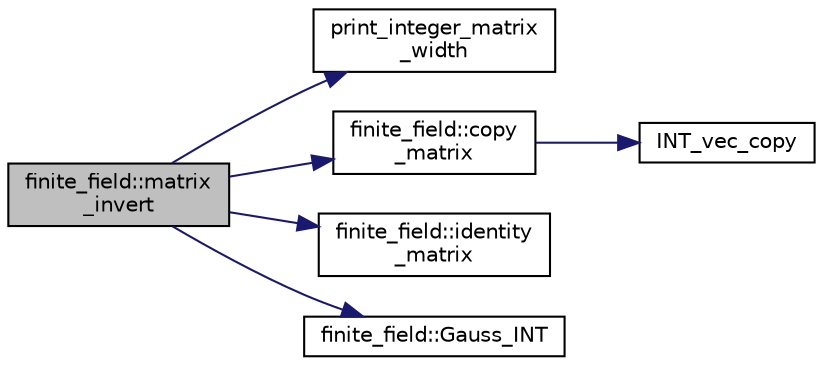 digraph "finite_field::matrix_invert"
{
  edge [fontname="Helvetica",fontsize="10",labelfontname="Helvetica",labelfontsize="10"];
  node [fontname="Helvetica",fontsize="10",shape=record];
  rankdir="LR";
  Node9312 [label="finite_field::matrix\l_invert",height=0.2,width=0.4,color="black", fillcolor="grey75", style="filled", fontcolor="black"];
  Node9312 -> Node9313 [color="midnightblue",fontsize="10",style="solid",fontname="Helvetica"];
  Node9313 [label="print_integer_matrix\l_width",height=0.2,width=0.4,color="black", fillcolor="white", style="filled",URL="$d5/db4/io__and__os_8h.html#aa78f3e73fc2179251bd15adbcc31573f"];
  Node9312 -> Node9314 [color="midnightblue",fontsize="10",style="solid",fontname="Helvetica"];
  Node9314 [label="finite_field::copy\l_matrix",height=0.2,width=0.4,color="black", fillcolor="white", style="filled",URL="$df/d5a/classfinite__field.html#a2bfe6d4feabc4f27d253c7702ef9b8cb"];
  Node9314 -> Node9315 [color="midnightblue",fontsize="10",style="solid",fontname="Helvetica"];
  Node9315 [label="INT_vec_copy",height=0.2,width=0.4,color="black", fillcolor="white", style="filled",URL="$df/dbf/sajeeb_8_c.html#ac2d875e27e009af6ec04d17254d11075"];
  Node9312 -> Node9316 [color="midnightblue",fontsize="10",style="solid",fontname="Helvetica"];
  Node9316 [label="finite_field::identity\l_matrix",height=0.2,width=0.4,color="black", fillcolor="white", style="filled",URL="$df/d5a/classfinite__field.html#a4688997f80b8721560bccec986c23413"];
  Node9312 -> Node9317 [color="midnightblue",fontsize="10",style="solid",fontname="Helvetica"];
  Node9317 [label="finite_field::Gauss_INT",height=0.2,width=0.4,color="black", fillcolor="white", style="filled",URL="$df/d5a/classfinite__field.html#adb676d2e80341b53751326e3a58beb11"];
}
